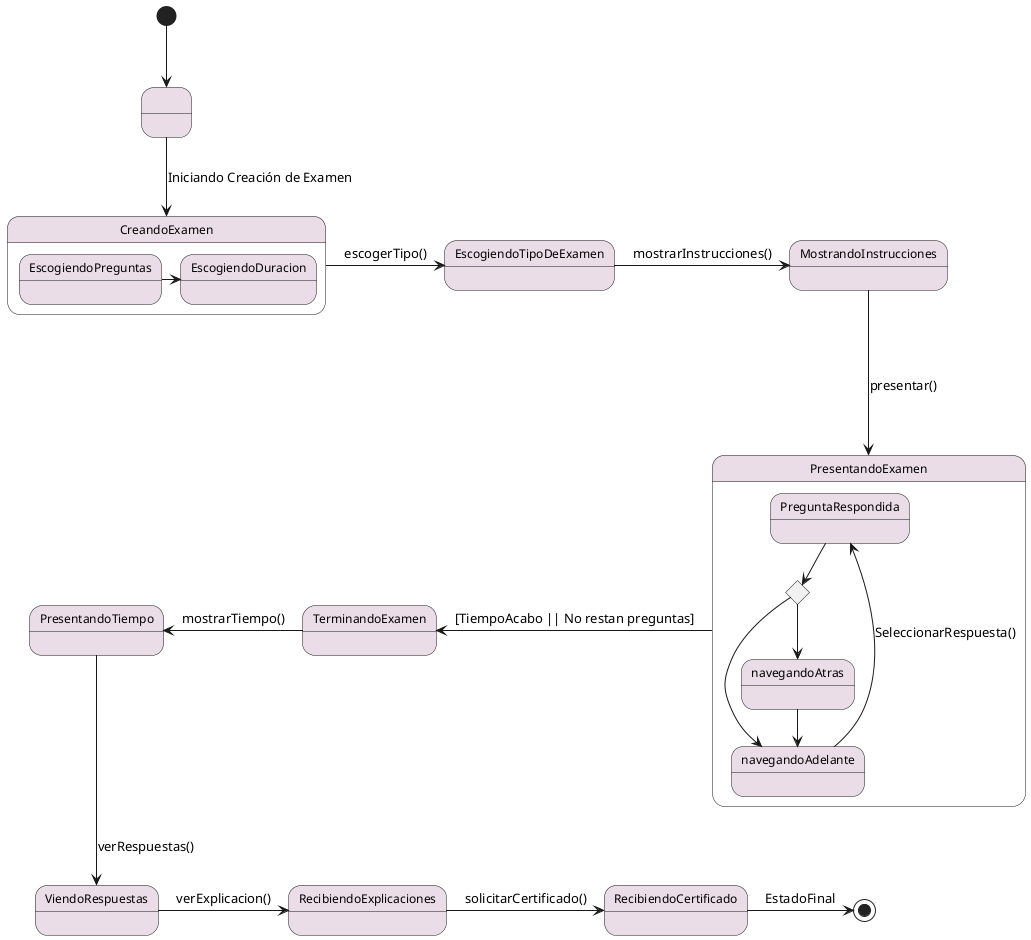 /'1. Registrando
2. Iniciando Sesin - 
3. Creando examenes
4. Escogiendo nmero de preguntas y duracin
5. Escogiendo tipo de examen
6. Mostrando instrucciones
7. Presentando examen
8. Viendo progreso
9. Navegando hacia atrs
10. Navegando hacia adelante
11. Terminando examen
11.1 Tiempo acabado
11.2 Presentando mensaje de tiempo acabado
12. Viendo resultado
13. Recibiendo explicaciones
14. Recibiendo certificado
'/

@startuml estadop

/' ESTILOS '/

skinparam state{
    BackgroundColor #EADDE7
    FontSize 12
}

state " " as Estado_Inicial

[*] --> Estado_Inicial
Estado_Inicial --> CreandoExamen : Iniciando Creación de Examen


/' DECLARACIONES CREANDO EXAMEN'/

state CreandoExamen {
 state EscogiendoPreguntas
 state EscogiendoDuracion
}

/' DECLARACIONES PRESENTANDO EXAMEN '/

state PresentandoExamen {
    state PreguntaRespondida
    state condicionPregunta <<choice>>
    state navegandoAdelante
    state navegandoAtras
}

/' ESTADO CREANDO EXAMEN '/

EscogiendoPreguntas -r-> EscogiendoDuracion
CreandoExamen -r-> EscogiendoTipoDeExamen: escogerTipo()
EscogiendoTipoDeExamen -r-> MostrandoInstrucciones: mostrarInstrucciones()
MostrandoInstrucciones -d--> PresentandoExamen: presentar()

/' ESTADO PRESENTANDO EXAMEN '/

PreguntaRespondida --> condicionPregunta
condicionPregunta --> navegandoAtras
condicionPregunta --> navegandoAdelante
navegandoAtras --> navegandoAdelante
navegandoAdelante --> PreguntaRespondida : SeleccionarRespuesta()

/' ESTADO TERMINANDO EXAMEN '/

PresentandoExamen -l-> TerminandoExamen : [TiempoAcabo || No restan preguntas]

TerminandoExamen -l-> PresentandoTiempo: mostrarTiempo()
PresentandoTiempo -d-> ViendoRespuestas: verRespuestas()
ViendoRespuestas -r-> RecibiendoExplicaciones: verExplicacion()
RecibiendoExplicaciones -r-> RecibiendoCertificado: solicitarCertificado()
RecibiendoCertificado -r-> [*]: EstadoFinal

@enduml